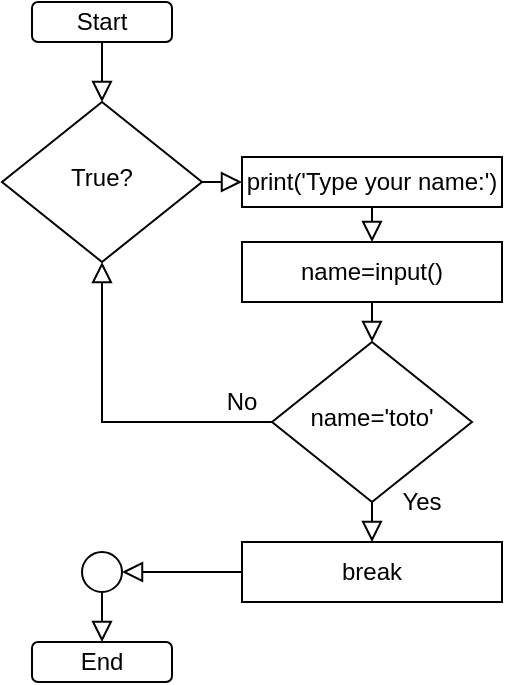<mxfile version="14.8.3" type="github">
  <diagram id="C5RBs43oDa-KdzZeNtuy" name="Page-1">
    <mxGraphModel dx="486" dy="514" grid="1" gridSize="10" guides="1" tooltips="1" connect="1" arrows="1" fold="1" page="1" pageScale="1" pageWidth="827" pageHeight="1169" math="0" shadow="0">
      <root>
        <mxCell id="WIyWlLk6GJQsqaUBKTNV-0" />
        <mxCell id="WIyWlLk6GJQsqaUBKTNV-1" parent="WIyWlLk6GJQsqaUBKTNV-0" />
        <mxCell id="6Dw54kf7_JVBfBKS8t4E-17" value="" style="group" vertex="1" connectable="0" parent="WIyWlLk6GJQsqaUBKTNV-1">
          <mxGeometry x="40" y="30" width="250" height="340" as="geometry" />
        </mxCell>
        <mxCell id="WIyWlLk6GJQsqaUBKTNV-3" value="Start" style="rounded=1;whiteSpace=wrap;html=1;fontSize=12;glass=0;strokeWidth=1;shadow=0;" parent="6Dw54kf7_JVBfBKS8t4E-17" vertex="1">
          <mxGeometry x="15" width="70" height="20" as="geometry" />
        </mxCell>
        <mxCell id="WIyWlLk6GJQsqaUBKTNV-6" value="True?" style="rhombus;whiteSpace=wrap;html=1;shadow=0;fontFamily=Helvetica;fontSize=12;align=center;strokeWidth=1;spacing=6;spacingTop=-4;" parent="6Dw54kf7_JVBfBKS8t4E-17" vertex="1">
          <mxGeometry y="50" width="100" height="80" as="geometry" />
        </mxCell>
        <mxCell id="WIyWlLk6GJQsqaUBKTNV-2" value="" style="rounded=0;html=1;jettySize=auto;orthogonalLoop=1;fontSize=11;endArrow=block;endFill=0;endSize=8;strokeWidth=1;shadow=0;labelBackgroundColor=none;edgeStyle=orthogonalEdgeStyle;" parent="6Dw54kf7_JVBfBKS8t4E-17" source="WIyWlLk6GJQsqaUBKTNV-3" target="WIyWlLk6GJQsqaUBKTNV-6" edge="1">
          <mxGeometry relative="1" as="geometry" />
        </mxCell>
        <mxCell id="6Dw54kf7_JVBfBKS8t4E-0" value="print(&#39;Type your name:&#39;)" style="rounded=0;whiteSpace=wrap;html=1;" vertex="1" parent="6Dw54kf7_JVBfBKS8t4E-17">
          <mxGeometry x="120" y="77.5" width="130" height="25" as="geometry" />
        </mxCell>
        <mxCell id="6Dw54kf7_JVBfBKS8t4E-2" value="name=&#39;toto&#39;" style="rhombus;whiteSpace=wrap;html=1;shadow=0;fontFamily=Helvetica;fontSize=12;align=center;strokeWidth=1;spacing=6;spacingTop=-4;" vertex="1" parent="6Dw54kf7_JVBfBKS8t4E-17">
          <mxGeometry x="135" y="170" width="100" height="80" as="geometry" />
        </mxCell>
        <mxCell id="6Dw54kf7_JVBfBKS8t4E-1" value="name=input()" style="rounded=0;whiteSpace=wrap;html=1;" vertex="1" parent="6Dw54kf7_JVBfBKS8t4E-17">
          <mxGeometry x="120" y="120" width="130" height="30" as="geometry" />
        </mxCell>
        <mxCell id="6Dw54kf7_JVBfBKS8t4E-4" value="break" style="rounded=0;whiteSpace=wrap;html=1;" vertex="1" parent="6Dw54kf7_JVBfBKS8t4E-17">
          <mxGeometry x="120" y="270" width="130" height="30" as="geometry" />
        </mxCell>
        <mxCell id="6Dw54kf7_JVBfBKS8t4E-5" value="" style="ellipse;whiteSpace=wrap;html=1;aspect=fixed;" vertex="1" parent="6Dw54kf7_JVBfBKS8t4E-17">
          <mxGeometry x="40" y="275" width="20" height="20" as="geometry" />
        </mxCell>
        <mxCell id="6Dw54kf7_JVBfBKS8t4E-6" value="" style="rounded=0;html=1;jettySize=auto;orthogonalLoop=1;fontSize=11;endArrow=block;endFill=0;endSize=8;strokeWidth=1;shadow=0;labelBackgroundColor=none;edgeStyle=orthogonalEdgeStyle;entryX=0;entryY=0.5;entryDx=0;entryDy=0;exitX=1;exitY=0.5;exitDx=0;exitDy=0;" edge="1" parent="6Dw54kf7_JVBfBKS8t4E-17" source="WIyWlLk6GJQsqaUBKTNV-6" target="6Dw54kf7_JVBfBKS8t4E-0">
          <mxGeometry relative="1" as="geometry">
            <mxPoint x="60.029" y="30" as="sourcePoint" />
            <mxPoint x="60.029" y="60.023" as="targetPoint" />
          </mxGeometry>
        </mxCell>
        <mxCell id="6Dw54kf7_JVBfBKS8t4E-7" value="" style="rounded=0;html=1;jettySize=auto;orthogonalLoop=1;fontSize=11;endArrow=block;endFill=0;endSize=8;strokeWidth=1;shadow=0;labelBackgroundColor=none;edgeStyle=orthogonalEdgeStyle;entryX=0.5;entryY=0;entryDx=0;entryDy=0;exitX=0.5;exitY=1;exitDx=0;exitDy=0;" edge="1" parent="6Dw54kf7_JVBfBKS8t4E-17" source="6Dw54kf7_JVBfBKS8t4E-0" target="6Dw54kf7_JVBfBKS8t4E-1">
          <mxGeometry relative="1" as="geometry">
            <mxPoint x="60.029" y="30" as="sourcePoint" />
            <mxPoint x="60.029" y="60.023" as="targetPoint" />
            <Array as="points">
              <mxPoint x="185" y="120" />
              <mxPoint x="185" y="120" />
            </Array>
          </mxGeometry>
        </mxCell>
        <mxCell id="6Dw54kf7_JVBfBKS8t4E-8" value="" style="rounded=0;html=1;jettySize=auto;orthogonalLoop=1;fontSize=11;endArrow=block;endFill=0;endSize=8;strokeWidth=1;shadow=0;labelBackgroundColor=none;edgeStyle=orthogonalEdgeStyle;entryX=0.5;entryY=0;entryDx=0;entryDy=0;" edge="1" parent="6Dw54kf7_JVBfBKS8t4E-17" target="6Dw54kf7_JVBfBKS8t4E-2">
          <mxGeometry relative="1" as="geometry">
            <mxPoint x="185" y="150" as="sourcePoint" />
            <mxPoint x="195" y="130" as="targetPoint" />
            <Array as="points">
              <mxPoint x="185" y="170" />
              <mxPoint x="185" y="170" />
            </Array>
          </mxGeometry>
        </mxCell>
        <mxCell id="6Dw54kf7_JVBfBKS8t4E-9" value="" style="rounded=0;html=1;jettySize=auto;orthogonalLoop=1;fontSize=11;endArrow=block;endFill=0;endSize=8;strokeWidth=1;shadow=0;labelBackgroundColor=none;edgeStyle=orthogonalEdgeStyle;entryX=0.5;entryY=0;entryDx=0;entryDy=0;" edge="1" parent="6Dw54kf7_JVBfBKS8t4E-17" target="6Dw54kf7_JVBfBKS8t4E-4">
          <mxGeometry relative="1" as="geometry">
            <mxPoint x="185" y="250" as="sourcePoint" />
            <mxPoint x="195" y="190" as="targetPoint" />
            <Array as="points" />
          </mxGeometry>
        </mxCell>
        <mxCell id="6Dw54kf7_JVBfBKS8t4E-10" value="" style="rounded=0;html=1;jettySize=auto;orthogonalLoop=1;fontSize=11;endArrow=block;endFill=0;endSize=8;strokeWidth=1;shadow=0;labelBackgroundColor=none;edgeStyle=orthogonalEdgeStyle;entryX=1;entryY=0.5;entryDx=0;entryDy=0;exitX=0;exitY=0.5;exitDx=0;exitDy=0;" edge="1" parent="6Dw54kf7_JVBfBKS8t4E-17" source="6Dw54kf7_JVBfBKS8t4E-4" target="6Dw54kf7_JVBfBKS8t4E-5">
          <mxGeometry relative="1" as="geometry">
            <mxPoint x="110" y="100" as="sourcePoint" />
            <mxPoint x="130" y="100" as="targetPoint" />
          </mxGeometry>
        </mxCell>
        <mxCell id="6Dw54kf7_JVBfBKS8t4E-11" value="" style="rounded=0;html=1;jettySize=auto;orthogonalLoop=1;fontSize=11;endArrow=block;endFill=0;endSize=8;strokeWidth=1;shadow=0;labelBackgroundColor=none;edgeStyle=orthogonalEdgeStyle;exitX=0;exitY=0.5;exitDx=0;exitDy=0;entryX=0.5;entryY=1;entryDx=0;entryDy=0;" edge="1" parent="6Dw54kf7_JVBfBKS8t4E-17" source="6Dw54kf7_JVBfBKS8t4E-2" target="WIyWlLk6GJQsqaUBKTNV-6">
          <mxGeometry relative="1" as="geometry">
            <mxPoint x="60.029" y="30" as="sourcePoint" />
            <mxPoint x="60.029" y="60.023" as="targetPoint" />
          </mxGeometry>
        </mxCell>
        <mxCell id="6Dw54kf7_JVBfBKS8t4E-12" value="" style="rounded=0;html=1;jettySize=auto;orthogonalLoop=1;fontSize=11;endArrow=block;endFill=0;endSize=8;strokeWidth=1;shadow=0;labelBackgroundColor=none;edgeStyle=orthogonalEdgeStyle;exitX=0.5;exitY=1;exitDx=0;exitDy=0;" edge="1" parent="6Dw54kf7_JVBfBKS8t4E-17" source="6Dw54kf7_JVBfBKS8t4E-5">
          <mxGeometry relative="1" as="geometry">
            <mxPoint x="50" y="320" as="targetPoint" />
          </mxGeometry>
        </mxCell>
        <mxCell id="6Dw54kf7_JVBfBKS8t4E-13" value="End" style="rounded=1;whiteSpace=wrap;html=1;fontSize=12;glass=0;strokeWidth=1;shadow=0;" vertex="1" parent="6Dw54kf7_JVBfBKS8t4E-17">
          <mxGeometry x="15" y="320" width="70" height="20" as="geometry" />
        </mxCell>
        <mxCell id="6Dw54kf7_JVBfBKS8t4E-15" value="Yes" style="text;html=1;strokeColor=none;fillColor=none;align=center;verticalAlign=middle;whiteSpace=wrap;rounded=0;" vertex="1" parent="6Dw54kf7_JVBfBKS8t4E-17">
          <mxGeometry x="190" y="240" width="40" height="20" as="geometry" />
        </mxCell>
        <mxCell id="6Dw54kf7_JVBfBKS8t4E-16" value="No" style="text;html=1;strokeColor=none;fillColor=none;align=center;verticalAlign=middle;whiteSpace=wrap;rounded=0;" vertex="1" parent="6Dw54kf7_JVBfBKS8t4E-17">
          <mxGeometry x="100" y="190" width="40" height="20" as="geometry" />
        </mxCell>
      </root>
    </mxGraphModel>
  </diagram>
</mxfile>
